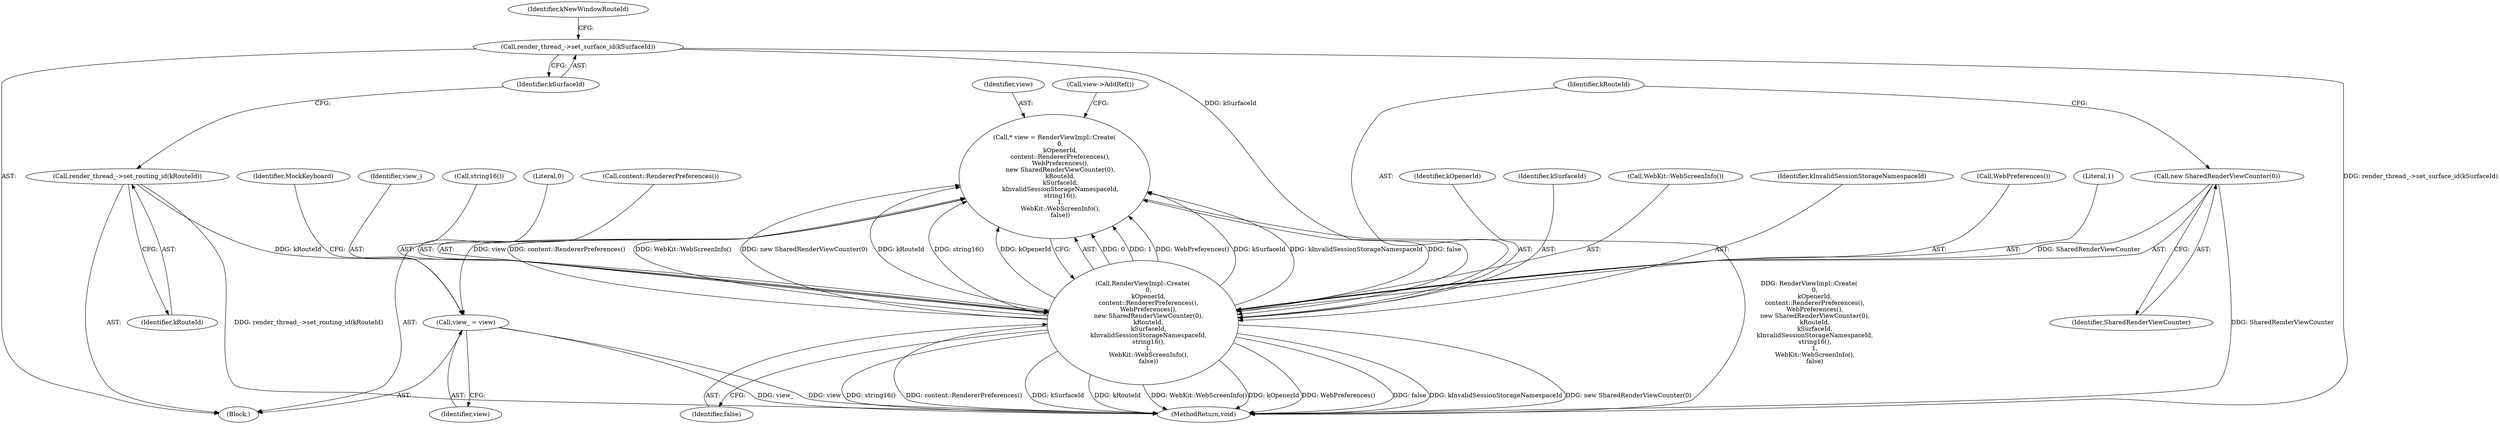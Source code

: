 digraph "0_Chrome_58436a1770176ece2c02b28a57bba2a89db5d58b_3@pointer" {
"1000139" [label="(Call,* view = RenderViewImpl::Create(\n      0,\n      kOpenerId,\n      content::RendererPreferences(),\n      WebPreferences(),\n      new SharedRenderViewCounter(0),\n      kRouteId,\n      kSurfaceId,\n      kInvalidSessionStorageNamespaceId,\n      string16(),\n      1,\n      WebKit::WebScreenInfo(),\n      false))"];
"1000141" [label="(Call,RenderViewImpl::Create(\n      0,\n      kOpenerId,\n      content::RendererPreferences(),\n      WebPreferences(),\n      new SharedRenderViewCounter(0),\n      kRouteId,\n      kSurfaceId,\n      kInvalidSessionStorageNamespaceId,\n      string16(),\n      1,\n      WebKit::WebScreenInfo(),\n      false))"];
"1000146" [label="(Call,new SharedRenderViewCounter(0))"];
"1000116" [label="(Call,render_thread_->set_routing_id(kRouteId))"];
"1000118" [label="(Call,render_thread_->set_surface_id(kSurfaceId))"];
"1000156" [label="(Call,view_ = view)"];
"1000161" [label="(Identifier,MockKeyboard)"];
"1000147" [label="(Identifier,SharedRenderViewCounter)"];
"1000143" [label="(Identifier,kOpenerId)"];
"1000149" [label="(Identifier,kSurfaceId)"];
"1000146" [label="(Call,new SharedRenderViewCounter(0))"];
"1000153" [label="(Call,WebKit::WebScreenInfo())"];
"1000140" [label="(Identifier,view)"];
"1000118" [label="(Call,render_thread_->set_surface_id(kSurfaceId))"];
"1000121" [label="(Identifier,kNewWindowRouteId)"];
"1000117" [label="(Identifier,kRouteId)"];
"1000154" [label="(Identifier,false)"];
"1000156" [label="(Call,view_ = view)"];
"1000150" [label="(Identifier,kInvalidSessionStorageNamespaceId)"];
"1000119" [label="(Identifier,kSurfaceId)"];
"1000141" [label="(Call,RenderViewImpl::Create(\n      0,\n      kOpenerId,\n      content::RendererPreferences(),\n      WebPreferences(),\n      new SharedRenderViewCounter(0),\n      kRouteId,\n      kSurfaceId,\n      kInvalidSessionStorageNamespaceId,\n      string16(),\n      1,\n      WebKit::WebScreenInfo(),\n      false))"];
"1000145" [label="(Call,WebPreferences())"];
"1000157" [label="(Identifier,view_)"];
"1000158" [label="(Identifier,view)"];
"1000155" [label="(Call,view->AddRef())"];
"1000152" [label="(Literal,1)"];
"1000139" [label="(Call,* view = RenderViewImpl::Create(\n      0,\n      kOpenerId,\n      content::RendererPreferences(),\n      WebPreferences(),\n      new SharedRenderViewCounter(0),\n      kRouteId,\n      kSurfaceId,\n      kInvalidSessionStorageNamespaceId,\n      string16(),\n      1,\n      WebKit::WebScreenInfo(),\n      false))"];
"1000151" [label="(Call,string16())"];
"1000116" [label="(Call,render_thread_->set_routing_id(kRouteId))"];
"1000103" [label="(Block,)"];
"1000162" [label="(MethodReturn,void)"];
"1000148" [label="(Identifier,kRouteId)"];
"1000142" [label="(Literal,0)"];
"1000144" [label="(Call,content::RendererPreferences())"];
"1000139" -> "1000103"  [label="AST: "];
"1000139" -> "1000141"  [label="CFG: "];
"1000140" -> "1000139"  [label="AST: "];
"1000141" -> "1000139"  [label="AST: "];
"1000155" -> "1000139"  [label="CFG: "];
"1000139" -> "1000162"  [label="DDG: RenderViewImpl::Create(\n      0,\n      kOpenerId,\n      content::RendererPreferences(),\n      WebPreferences(),\n      new SharedRenderViewCounter(0),\n      kRouteId,\n      kSurfaceId,\n      kInvalidSessionStorageNamespaceId,\n      string16(),\n      1,\n      WebKit::WebScreenInfo(),\n      false)"];
"1000141" -> "1000139"  [label="DDG: 0"];
"1000141" -> "1000139"  [label="DDG: 1"];
"1000141" -> "1000139"  [label="DDG: WebPreferences()"];
"1000141" -> "1000139"  [label="DDG: kSurfaceId"];
"1000141" -> "1000139"  [label="DDG: kInvalidSessionStorageNamespaceId"];
"1000141" -> "1000139"  [label="DDG: false"];
"1000141" -> "1000139"  [label="DDG: content::RendererPreferences()"];
"1000141" -> "1000139"  [label="DDG: WebKit::WebScreenInfo()"];
"1000141" -> "1000139"  [label="DDG: new SharedRenderViewCounter(0)"];
"1000141" -> "1000139"  [label="DDG: kRouteId"];
"1000141" -> "1000139"  [label="DDG: string16()"];
"1000141" -> "1000139"  [label="DDG: kOpenerId"];
"1000139" -> "1000156"  [label="DDG: view"];
"1000141" -> "1000154"  [label="CFG: "];
"1000142" -> "1000141"  [label="AST: "];
"1000143" -> "1000141"  [label="AST: "];
"1000144" -> "1000141"  [label="AST: "];
"1000145" -> "1000141"  [label="AST: "];
"1000146" -> "1000141"  [label="AST: "];
"1000148" -> "1000141"  [label="AST: "];
"1000149" -> "1000141"  [label="AST: "];
"1000150" -> "1000141"  [label="AST: "];
"1000151" -> "1000141"  [label="AST: "];
"1000152" -> "1000141"  [label="AST: "];
"1000153" -> "1000141"  [label="AST: "];
"1000154" -> "1000141"  [label="AST: "];
"1000141" -> "1000162"  [label="DDG: false"];
"1000141" -> "1000162"  [label="DDG: kInvalidSessionStorageNamespaceId"];
"1000141" -> "1000162"  [label="DDG: new SharedRenderViewCounter(0)"];
"1000141" -> "1000162"  [label="DDG: string16()"];
"1000141" -> "1000162"  [label="DDG: content::RendererPreferences()"];
"1000141" -> "1000162"  [label="DDG: kSurfaceId"];
"1000141" -> "1000162"  [label="DDG: kRouteId"];
"1000141" -> "1000162"  [label="DDG: WebKit::WebScreenInfo()"];
"1000141" -> "1000162"  [label="DDG: kOpenerId"];
"1000141" -> "1000162"  [label="DDG: WebPreferences()"];
"1000146" -> "1000141"  [label="DDG: SharedRenderViewCounter"];
"1000116" -> "1000141"  [label="DDG: kRouteId"];
"1000118" -> "1000141"  [label="DDG: kSurfaceId"];
"1000146" -> "1000147"  [label="CFG: "];
"1000147" -> "1000146"  [label="AST: "];
"1000148" -> "1000146"  [label="CFG: "];
"1000146" -> "1000162"  [label="DDG: SharedRenderViewCounter"];
"1000116" -> "1000103"  [label="AST: "];
"1000116" -> "1000117"  [label="CFG: "];
"1000117" -> "1000116"  [label="AST: "];
"1000119" -> "1000116"  [label="CFG: "];
"1000116" -> "1000162"  [label="DDG: render_thread_->set_routing_id(kRouteId)"];
"1000118" -> "1000103"  [label="AST: "];
"1000118" -> "1000119"  [label="CFG: "];
"1000119" -> "1000118"  [label="AST: "];
"1000121" -> "1000118"  [label="CFG: "];
"1000118" -> "1000162"  [label="DDG: render_thread_->set_surface_id(kSurfaceId)"];
"1000156" -> "1000103"  [label="AST: "];
"1000156" -> "1000158"  [label="CFG: "];
"1000157" -> "1000156"  [label="AST: "];
"1000158" -> "1000156"  [label="AST: "];
"1000161" -> "1000156"  [label="CFG: "];
"1000156" -> "1000162"  [label="DDG: view_"];
"1000156" -> "1000162"  [label="DDG: view"];
}
